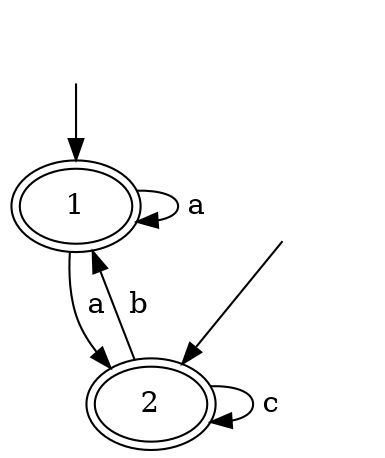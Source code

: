 digraph "AFER" {
    _nil0 [style="invis"]
    _nil0 -> 1 [label=""]
    _nil1 [style="invis"]
    _nil1 -> 2 [label=""]
    1 -> 1 [label=" a"]
    1 -> 2 [label=" a"]
    2 -> 1 [label=" b"]
    2 -> 2 [label=" c"]
    1 [peripheries=2]
    2 [peripheries=2]
}
